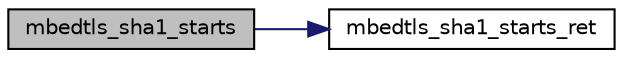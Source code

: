 digraph "mbedtls_sha1_starts"
{
 // LATEX_PDF_SIZE
  edge [fontname="Helvetica",fontsize="10",labelfontname="Helvetica",labelfontsize="10"];
  node [fontname="Helvetica",fontsize="10",shape=record];
  rankdir="LR";
  Node1 [label="mbedtls_sha1_starts",height=0.2,width=0.4,color="black", fillcolor="grey75", style="filled", fontcolor="black",tooltip="This function starts a SHA-1 checksum calculation."];
  Node1 -> Node2 [color="midnightblue",fontsize="10",style="solid",fontname="Helvetica"];
  Node2 [label="mbedtls_sha1_starts_ret",height=0.2,width=0.4,color="black", fillcolor="white", style="filled",URL="$d2/d24/sha1_8c.html#a75b1992ad93e9b796686c442dcd5893e",tooltip="This function starts a SHA-1 checksum calculation."];
}
